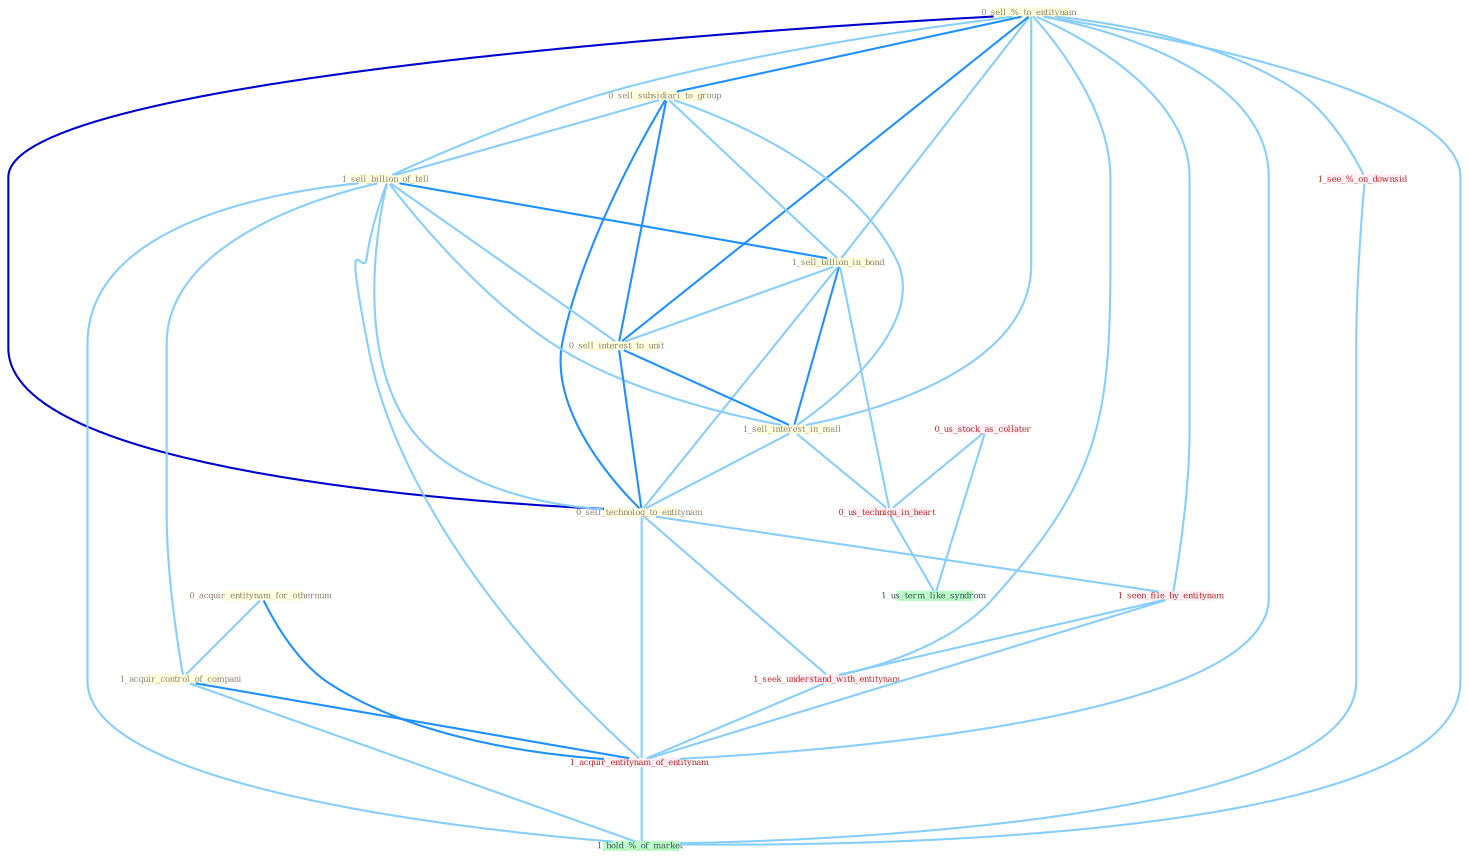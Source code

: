 Graph G{ 
    node
    [shape=polygon,style=filled,width=.5,height=.06,color="#BDFCC9",fixedsize=true,fontsize=4,
    fontcolor="#2f4f4f"];
    {node
    [color="#ffffe0", fontcolor="#8b7d6b"] "0_acquir_entitynam_for_othernum " "0_sell_%_to_entitynam " "0_sell_subsidiari_to_group " "1_sell_billion_of_bill " "1_sell_billion_in_bond " "0_sell_interest_to_unit " "1_acquir_control_of_compani " "1_sell_interest_in_mall " "0_sell_technolog_to_entitynam "}
{node [color="#fff0f5", fontcolor="#b22222"] "1_seen_file_by_entitynam " "0_us_stock_as_collater " "1_seek_understand_with_entitynam " "1_acquir_entitynam_of_entitynam " "0_us_techniqu_in_heart " "1_see_%_on_downsid "}
edge [color="#B0E2FF"];

	"0_acquir_entitynam_for_othernum " -- "1_acquir_control_of_compani " [w="1", color="#87cefa" ];
	"0_acquir_entitynam_for_othernum " -- "1_acquir_entitynam_of_entitynam " [w="2", color="#1e90ff" , len=0.8];
	"0_sell_%_to_entitynam " -- "0_sell_subsidiari_to_group " [w="2", color="#1e90ff" , len=0.8];
	"0_sell_%_to_entitynam " -- "1_sell_billion_of_bill " [w="1", color="#87cefa" ];
	"0_sell_%_to_entitynam " -- "1_sell_billion_in_bond " [w="1", color="#87cefa" ];
	"0_sell_%_to_entitynam " -- "0_sell_interest_to_unit " [w="2", color="#1e90ff" , len=0.8];
	"0_sell_%_to_entitynam " -- "1_sell_interest_in_mall " [w="1", color="#87cefa" ];
	"0_sell_%_to_entitynam " -- "0_sell_technolog_to_entitynam " [w="3", color="#0000cd" , len=0.6];
	"0_sell_%_to_entitynam " -- "1_seen_file_by_entitynam " [w="1", color="#87cefa" ];
	"0_sell_%_to_entitynam " -- "1_seek_understand_with_entitynam " [w="1", color="#87cefa" ];
	"0_sell_%_to_entitynam " -- "1_acquir_entitynam_of_entitynam " [w="1", color="#87cefa" ];
	"0_sell_%_to_entitynam " -- "1_see_%_on_downsid " [w="1", color="#87cefa" ];
	"0_sell_%_to_entitynam " -- "1_hold_%_of_market " [w="1", color="#87cefa" ];
	"0_sell_subsidiari_to_group " -- "1_sell_billion_of_bill " [w="1", color="#87cefa" ];
	"0_sell_subsidiari_to_group " -- "1_sell_billion_in_bond " [w="1", color="#87cefa" ];
	"0_sell_subsidiari_to_group " -- "0_sell_interest_to_unit " [w="2", color="#1e90ff" , len=0.8];
	"0_sell_subsidiari_to_group " -- "1_sell_interest_in_mall " [w="1", color="#87cefa" ];
	"0_sell_subsidiari_to_group " -- "0_sell_technolog_to_entitynam " [w="2", color="#1e90ff" , len=0.8];
	"1_sell_billion_of_bill " -- "1_sell_billion_in_bond " [w="2", color="#1e90ff" , len=0.8];
	"1_sell_billion_of_bill " -- "0_sell_interest_to_unit " [w="1", color="#87cefa" ];
	"1_sell_billion_of_bill " -- "1_acquir_control_of_compani " [w="1", color="#87cefa" ];
	"1_sell_billion_of_bill " -- "1_sell_interest_in_mall " [w="1", color="#87cefa" ];
	"1_sell_billion_of_bill " -- "0_sell_technolog_to_entitynam " [w="1", color="#87cefa" ];
	"1_sell_billion_of_bill " -- "1_acquir_entitynam_of_entitynam " [w="1", color="#87cefa" ];
	"1_sell_billion_of_bill " -- "1_hold_%_of_market " [w="1", color="#87cefa" ];
	"1_sell_billion_in_bond " -- "0_sell_interest_to_unit " [w="1", color="#87cefa" ];
	"1_sell_billion_in_bond " -- "1_sell_interest_in_mall " [w="2", color="#1e90ff" , len=0.8];
	"1_sell_billion_in_bond " -- "0_sell_technolog_to_entitynam " [w="1", color="#87cefa" ];
	"1_sell_billion_in_bond " -- "0_us_techniqu_in_heart " [w="1", color="#87cefa" ];
	"0_sell_interest_to_unit " -- "1_sell_interest_in_mall " [w="2", color="#1e90ff" , len=0.8];
	"0_sell_interest_to_unit " -- "0_sell_technolog_to_entitynam " [w="2", color="#1e90ff" , len=0.8];
	"1_acquir_control_of_compani " -- "1_acquir_entitynam_of_entitynam " [w="2", color="#1e90ff" , len=0.8];
	"1_acquir_control_of_compani " -- "1_hold_%_of_market " [w="1", color="#87cefa" ];
	"1_sell_interest_in_mall " -- "0_sell_technolog_to_entitynam " [w="1", color="#87cefa" ];
	"1_sell_interest_in_mall " -- "0_us_techniqu_in_heart " [w="1", color="#87cefa" ];
	"0_sell_technolog_to_entitynam " -- "1_seen_file_by_entitynam " [w="1", color="#87cefa" ];
	"0_sell_technolog_to_entitynam " -- "1_seek_understand_with_entitynam " [w="1", color="#87cefa" ];
	"0_sell_technolog_to_entitynam " -- "1_acquir_entitynam_of_entitynam " [w="1", color="#87cefa" ];
	"1_seen_file_by_entitynam " -- "1_seek_understand_with_entitynam " [w="1", color="#87cefa" ];
	"1_seen_file_by_entitynam " -- "1_acquir_entitynam_of_entitynam " [w="1", color="#87cefa" ];
	"0_us_stock_as_collater " -- "0_us_techniqu_in_heart " [w="1", color="#87cefa" ];
	"0_us_stock_as_collater " -- "1_us_term_like_syndrom " [w="1", color="#87cefa" ];
	"1_seek_understand_with_entitynam " -- "1_acquir_entitynam_of_entitynam " [w="1", color="#87cefa" ];
	"1_acquir_entitynam_of_entitynam " -- "1_hold_%_of_market " [w="1", color="#87cefa" ];
	"0_us_techniqu_in_heart " -- "1_us_term_like_syndrom " [w="1", color="#87cefa" ];
	"1_see_%_on_downsid " -- "1_hold_%_of_market " [w="1", color="#87cefa" ];
}